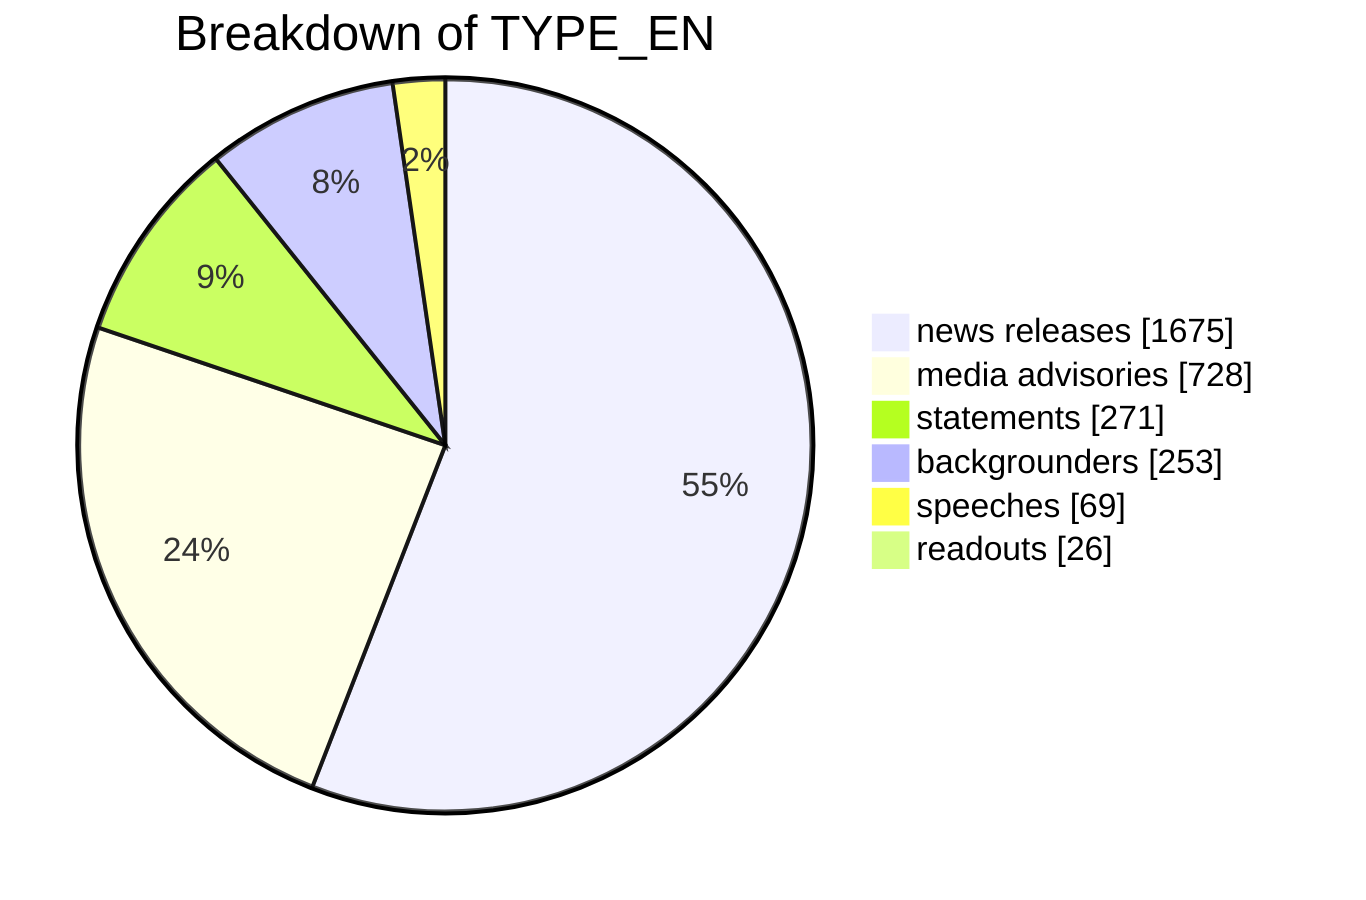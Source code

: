 pie showData title Breakdown of TYPE_EN

    "news releases" : 1675
    "media advisories" : 728
    "statements" : 271
    "backgrounders" : 253
    "speeches" : 69
    "readouts" : 26